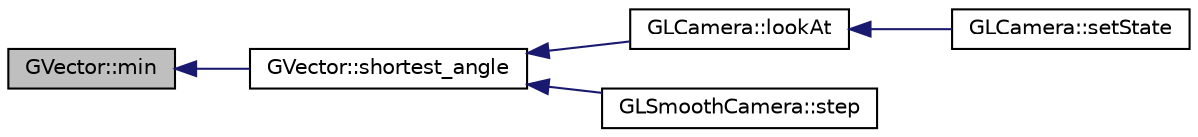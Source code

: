 digraph "GVector::min"
{
 // INTERACTIVE_SVG=YES
  edge [fontname="Helvetica",fontsize="10",labelfontname="Helvetica",labelfontsize="10"];
  node [fontname="Helvetica",fontsize="10",shape=record];
  rankdir="LR";
  Node1 [label="GVector::min",height=0.2,width=0.4,color="black", fillcolor="grey75", style="filled", fontcolor="black"];
  Node1 -> Node2 [dir="back",color="midnightblue",fontsize="10",style="solid",fontname="Helvetica"];
  Node2 [label="GVector::shortest_angle",height=0.2,width=0.4,color="black", fillcolor="white", style="filled",URL="$d5/da9/namespace_g_vector.html#ae4a807e9dc2a416644ea302a70ed29ab"];
  Node2 -> Node3 [dir="back",color="midnightblue",fontsize="10",style="solid",fontname="Helvetica"];
  Node3 [label="GLCamera::lookAt",height=0.2,width=0.4,color="black", fillcolor="white", style="filled",URL="$da/d43/class_g_l_camera.html#ac3b34c8cc66811a43b8cfb01e0ad1891"];
  Node3 -> Node4 [dir="back",color="midnightblue",fontsize="10",style="solid",fontname="Helvetica"];
  Node4 [label="GLCamera::setState",height=0.2,width=0.4,color="black", fillcolor="white", style="filled",URL="$da/d43/class_g_l_camera.html#aa1dfaa9938549bc9ad493b227825985e"];
  Node2 -> Node5 [dir="back",color="midnightblue",fontsize="10",style="solid",fontname="Helvetica"];
  Node5 [label="GLSmoothCamera::step",height=0.2,width=0.4,color="black", fillcolor="white", style="filled",URL="$d1/df7/class_g_l_smooth_camera.html#add439f1b02e8e3a95367f6640ebeb173"];
}
